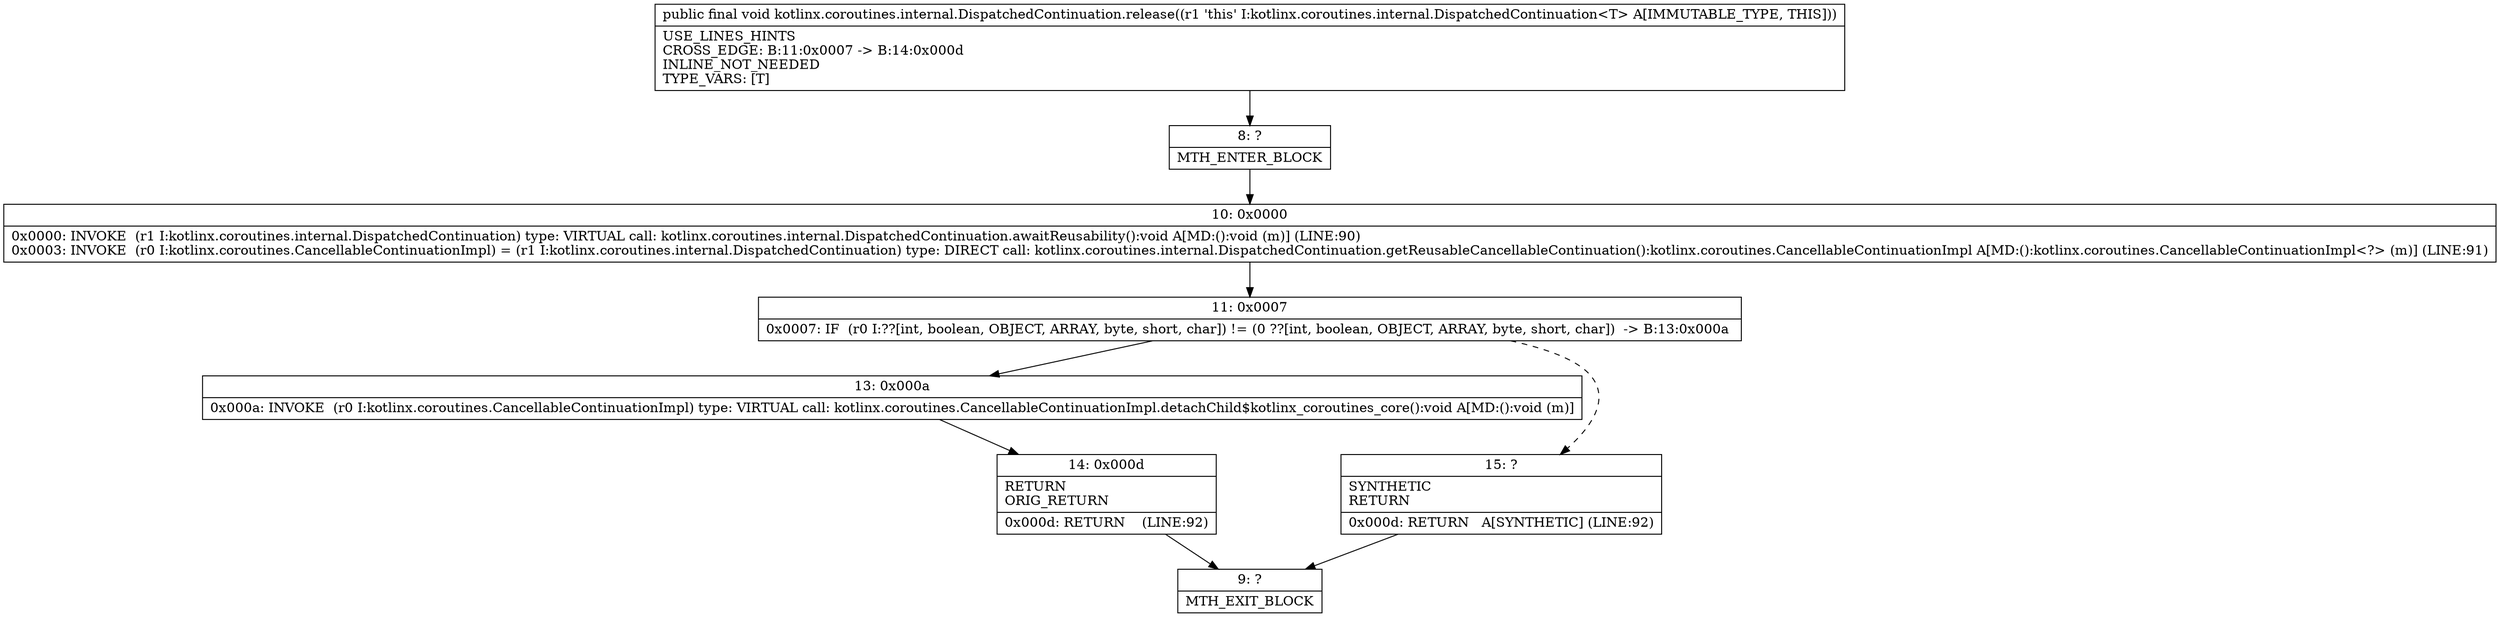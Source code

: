 digraph "CFG forkotlinx.coroutines.internal.DispatchedContinuation.release()V" {
Node_8 [shape=record,label="{8\:\ ?|MTH_ENTER_BLOCK\l}"];
Node_10 [shape=record,label="{10\:\ 0x0000|0x0000: INVOKE  (r1 I:kotlinx.coroutines.internal.DispatchedContinuation) type: VIRTUAL call: kotlinx.coroutines.internal.DispatchedContinuation.awaitReusability():void A[MD:():void (m)] (LINE:90)\l0x0003: INVOKE  (r0 I:kotlinx.coroutines.CancellableContinuationImpl) = (r1 I:kotlinx.coroutines.internal.DispatchedContinuation) type: DIRECT call: kotlinx.coroutines.internal.DispatchedContinuation.getReusableCancellableContinuation():kotlinx.coroutines.CancellableContinuationImpl A[MD:():kotlinx.coroutines.CancellableContinuationImpl\<?\> (m)] (LINE:91)\l}"];
Node_11 [shape=record,label="{11\:\ 0x0007|0x0007: IF  (r0 I:??[int, boolean, OBJECT, ARRAY, byte, short, char]) != (0 ??[int, boolean, OBJECT, ARRAY, byte, short, char])  \-\> B:13:0x000a \l}"];
Node_13 [shape=record,label="{13\:\ 0x000a|0x000a: INVOKE  (r0 I:kotlinx.coroutines.CancellableContinuationImpl) type: VIRTUAL call: kotlinx.coroutines.CancellableContinuationImpl.detachChild$kotlinx_coroutines_core():void A[MD:():void (m)]\l}"];
Node_14 [shape=record,label="{14\:\ 0x000d|RETURN\lORIG_RETURN\l|0x000d: RETURN    (LINE:92)\l}"];
Node_9 [shape=record,label="{9\:\ ?|MTH_EXIT_BLOCK\l}"];
Node_15 [shape=record,label="{15\:\ ?|SYNTHETIC\lRETURN\l|0x000d: RETURN   A[SYNTHETIC] (LINE:92)\l}"];
MethodNode[shape=record,label="{public final void kotlinx.coroutines.internal.DispatchedContinuation.release((r1 'this' I:kotlinx.coroutines.internal.DispatchedContinuation\<T\> A[IMMUTABLE_TYPE, THIS]))  | USE_LINES_HINTS\lCROSS_EDGE: B:11:0x0007 \-\> B:14:0x000d\lINLINE_NOT_NEEDED\lTYPE_VARS: [T]\l}"];
MethodNode -> Node_8;Node_8 -> Node_10;
Node_10 -> Node_11;
Node_11 -> Node_13;
Node_11 -> Node_15[style=dashed];
Node_13 -> Node_14;
Node_14 -> Node_9;
Node_15 -> Node_9;
}

